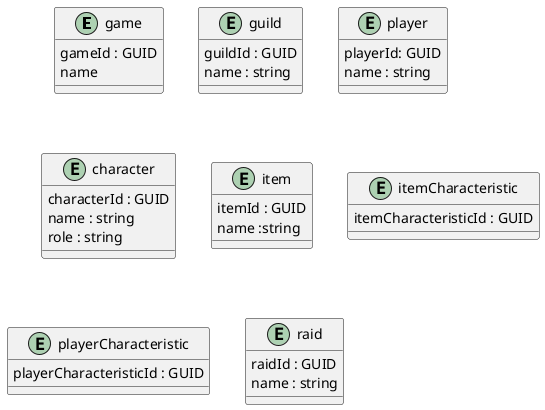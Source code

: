 @startuml database_entities

entity game {
    gameId : GUID
    name
}

entity guild {
    guildId : GUID
    name : string
}

entity player {
    playerId: GUID
    name : string
}

entity character {
    characterId : GUID
    name : string
    role : string
}

entity item {
    itemId : GUID
    name :string
}

entity itemCharacteristic {
    itemCharacteristicId : GUID
}

entity playerCharacteristic {
    playerCharacteristicId : GUID
}

entity raid {
    raidId : GUID
    name : string
}

@enduml